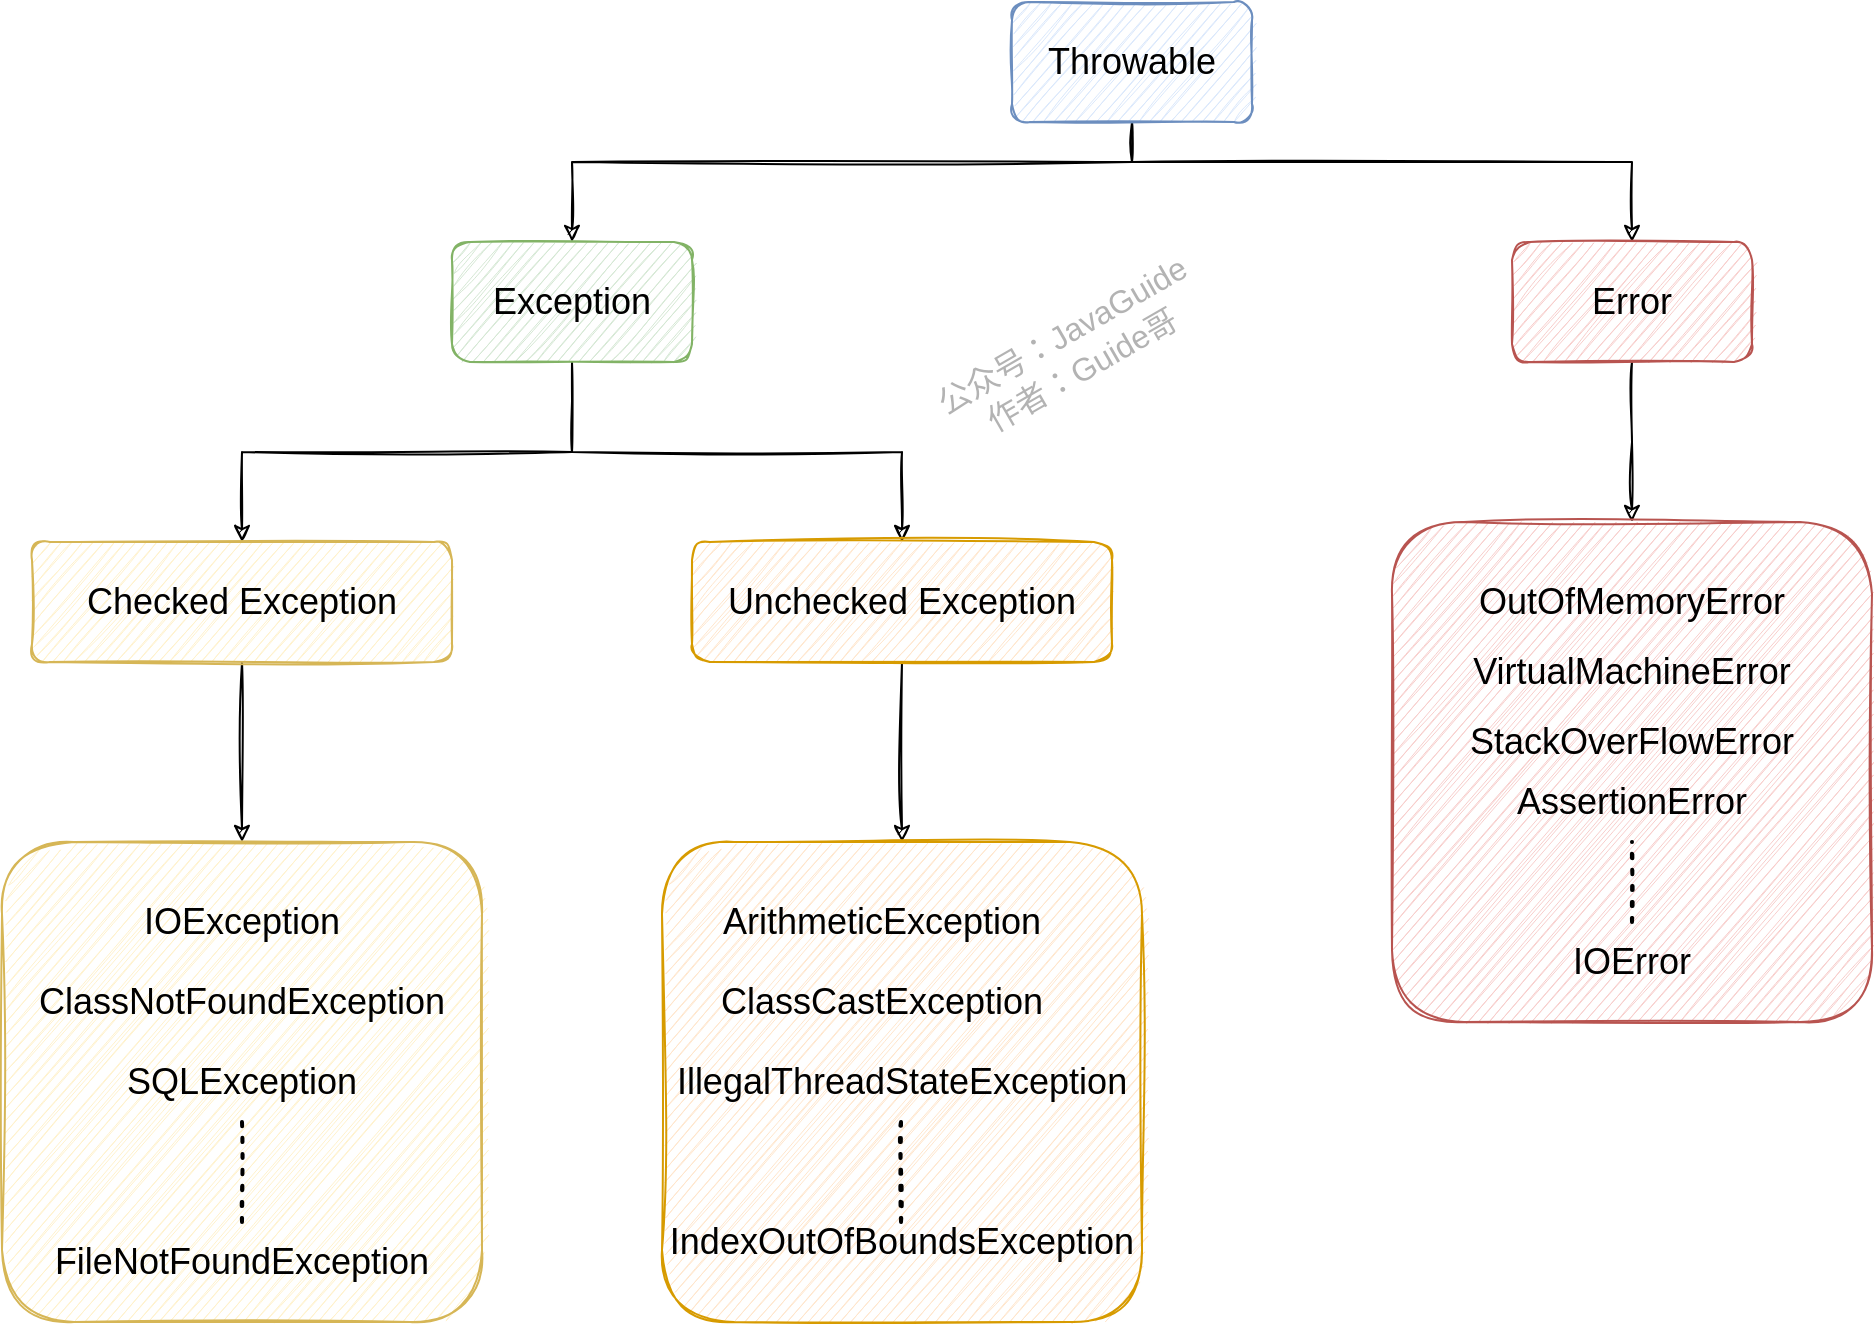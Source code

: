 <mxfile version="13.4.5" type="device"><diagram id="mPrK13Eo7WhzfbSKrwnZ" name="Page-1"><mxGraphModel dx="1755" dy="1031" grid="1" gridSize="10" guides="1" tooltips="1" connect="1" arrows="1" fold="1" page="1" pageScale="1" pageWidth="827" pageHeight="1169" math="0" shadow="0"><root><mxCell id="0"/><mxCell id="1" parent="0"/><mxCell id="fDEiGtnlmnA3LTP3S3EA-4" style="edgeStyle=orthogonalEdgeStyle;rounded=0;orthogonalLoop=1;jettySize=auto;html=1;entryX=0.5;entryY=0;entryDx=0;entryDy=0;fontSize=18;shadow=0;sketch=1;" edge="1" parent="1" source="fDEiGtnlmnA3LTP3S3EA-1" target="fDEiGtnlmnA3LTP3S3EA-2"><mxGeometry relative="1" as="geometry"><Array as="points"><mxPoint x="360" y="320"/><mxPoint x="80" y="320"/></Array></mxGeometry></mxCell><mxCell id="fDEiGtnlmnA3LTP3S3EA-5" style="edgeStyle=orthogonalEdgeStyle;rounded=0;orthogonalLoop=1;jettySize=auto;html=1;fontSize=18;entryX=0.5;entryY=0;entryDx=0;entryDy=0;shadow=0;sketch=1;" edge="1" parent="1" source="fDEiGtnlmnA3LTP3S3EA-1" target="fDEiGtnlmnA3LTP3S3EA-3"><mxGeometry relative="1" as="geometry"><Array as="points"><mxPoint x="360" y="320"/><mxPoint x="610" y="320"/></Array></mxGeometry></mxCell><mxCell id="fDEiGtnlmnA3LTP3S3EA-1" value="Throwable" style="rounded=1;whiteSpace=wrap;html=1;fontSize=18;fillColor=#dae8fc;strokeColor=#6c8ebf;shadow=0;sketch=1;" vertex="1" parent="1"><mxGeometry x="300" y="240" width="120" height="60" as="geometry"/></mxCell><mxCell id="fDEiGtnlmnA3LTP3S3EA-22" style="edgeStyle=orthogonalEdgeStyle;rounded=0;orthogonalLoop=1;jettySize=auto;html=1;fontSize=18;shadow=0;sketch=1;" edge="1" parent="1" source="fDEiGtnlmnA3LTP3S3EA-2" target="fDEiGtnlmnA3LTP3S3EA-20"><mxGeometry relative="1" as="geometry"/></mxCell><mxCell id="fDEiGtnlmnA3LTP3S3EA-23" style="edgeStyle=orthogonalEdgeStyle;rounded=0;orthogonalLoop=1;jettySize=auto;html=1;exitX=0.5;exitY=1;exitDx=0;exitDy=0;fontSize=18;shadow=0;sketch=1;" edge="1" parent="1" source="fDEiGtnlmnA3LTP3S3EA-2" target="fDEiGtnlmnA3LTP3S3EA-21"><mxGeometry relative="1" as="geometry"/></mxCell><mxCell id="fDEiGtnlmnA3LTP3S3EA-2" value="Exception" style="rounded=1;whiteSpace=wrap;html=1;fontSize=18;fillColor=#d5e8d4;strokeColor=#82b366;shadow=0;sketch=1;" vertex="1" parent="1"><mxGeometry x="20" y="360" width="120" height="60" as="geometry"/></mxCell><mxCell id="fDEiGtnlmnA3LTP3S3EA-6" style="edgeStyle=orthogonalEdgeStyle;rounded=0;orthogonalLoop=1;jettySize=auto;html=1;fontSize=18;shadow=0;sketch=1;" edge="1" parent="1" source="fDEiGtnlmnA3LTP3S3EA-3"><mxGeometry relative="1" as="geometry"><mxPoint x="610" y="500" as="targetPoint"/></mxGeometry></mxCell><mxCell id="fDEiGtnlmnA3LTP3S3EA-3" value="Error" style="rounded=1;whiteSpace=wrap;html=1;fontSize=18;fillColor=#f8cecc;strokeColor=#b85450;shadow=0;sketch=1;" vertex="1" parent="1"><mxGeometry x="550" y="360" width="120" height="60" as="geometry"/></mxCell><mxCell id="fDEiGtnlmnA3LTP3S3EA-7" value="" style="rounded=1;whiteSpace=wrap;html=1;fontSize=18;fillColor=#f8cecc;strokeColor=#b85450;shadow=0;sketch=1;" vertex="1" parent="1"><mxGeometry x="490" y="500" width="240" height="250" as="geometry"/></mxCell><mxCell id="fDEiGtnlmnA3LTP3S3EA-9" value="OutOfMemoryError" style="text;html=1;strokeColor=none;fillColor=none;align=center;verticalAlign=middle;whiteSpace=wrap;rounded=0;fontSize=18;shadow=0;sketch=1;" vertex="1" parent="1"><mxGeometry x="515" y="530" width="190" height="20" as="geometry"/></mxCell><mxCell id="fDEiGtnlmnA3LTP3S3EA-10" value="VirtualMachineError" style="text;html=1;strokeColor=none;fillColor=none;align=center;verticalAlign=middle;whiteSpace=wrap;rounded=0;fontSize=18;shadow=0;sketch=1;" vertex="1" parent="1"><mxGeometry x="515" y="565" width="190" height="20" as="geometry"/></mxCell><mxCell id="fDEiGtnlmnA3LTP3S3EA-11" value="StackOverFlowError" style="text;html=1;strokeColor=none;fillColor=none;align=center;verticalAlign=middle;whiteSpace=wrap;rounded=0;fontSize=18;shadow=0;sketch=1;" vertex="1" parent="1"><mxGeometry x="515" y="600" width="190" height="20" as="geometry"/></mxCell><mxCell id="fDEiGtnlmnA3LTP3S3EA-14" value="IOError" style="text;html=1;strokeColor=none;fillColor=none;align=center;verticalAlign=middle;whiteSpace=wrap;rounded=0;fontSize=18;shadow=0;sketch=1;" vertex="1" parent="1"><mxGeometry x="515" y="710" width="190" height="20" as="geometry"/></mxCell><mxCell id="fDEiGtnlmnA3LTP3S3EA-15" value="" style="endArrow=none;dashed=1;html=1;dashPattern=1 3;strokeWidth=2;fontSize=18;shadow=0;sketch=1;" edge="1" parent="1"><mxGeometry width="50" height="50" relative="1" as="geometry"><mxPoint x="610" y="700" as="sourcePoint"/><mxPoint x="610" y="660" as="targetPoint"/></mxGeometry></mxCell><mxCell id="fDEiGtnlmnA3LTP3S3EA-18" value="AssertionError" style="text;html=1;strokeColor=none;fillColor=none;align=center;verticalAlign=middle;whiteSpace=wrap;rounded=0;fontSize=18;shadow=0;sketch=1;" vertex="1" parent="1"><mxGeometry x="515" y="630" width="190" height="20" as="geometry"/></mxCell><mxCell id="fDEiGtnlmnA3LTP3S3EA-45" style="edgeStyle=orthogonalEdgeStyle;rounded=0;orthogonalLoop=1;jettySize=auto;html=1;entryX=0.5;entryY=0;entryDx=0;entryDy=0;fontSize=18;shadow=0;sketch=1;" edge="1" parent="1" source="fDEiGtnlmnA3LTP3S3EA-20" target="fDEiGtnlmnA3LTP3S3EA-25"><mxGeometry relative="1" as="geometry"/></mxCell><mxCell id="fDEiGtnlmnA3LTP3S3EA-20" value="Checked Exception" style="rounded=1;whiteSpace=wrap;html=1;fontSize=18;fillColor=#fff2cc;strokeColor=#d6b656;shadow=0;sketch=1;" vertex="1" parent="1"><mxGeometry x="-190" y="510" width="210" height="60" as="geometry"/></mxCell><mxCell id="fDEiGtnlmnA3LTP3S3EA-44" style="edgeStyle=orthogonalEdgeStyle;rounded=0;orthogonalLoop=1;jettySize=auto;html=1;entryX=0.5;entryY=0;entryDx=0;entryDy=0;fontSize=18;shadow=0;sketch=1;" edge="1" parent="1" source="fDEiGtnlmnA3LTP3S3EA-21" target="fDEiGtnlmnA3LTP3S3EA-26"><mxGeometry relative="1" as="geometry"/></mxCell><mxCell id="fDEiGtnlmnA3LTP3S3EA-21" value="Unchecked Exception" style="rounded=1;whiteSpace=wrap;html=1;fontSize=18;fillColor=#ffe6cc;strokeColor=#d79b00;shadow=0;sketch=1;" vertex="1" parent="1"><mxGeometry x="140" y="510" width="210" height="60" as="geometry"/></mxCell><mxCell id="fDEiGtnlmnA3LTP3S3EA-25" value="" style="rounded=1;whiteSpace=wrap;html=1;fontSize=18;fillColor=#fff2cc;strokeColor=#d6b656;shadow=0;sketch=1;" vertex="1" parent="1"><mxGeometry x="-205" y="660" width="240" height="240" as="geometry"/></mxCell><mxCell id="fDEiGtnlmnA3LTP3S3EA-26" value="" style="rounded=1;whiteSpace=wrap;html=1;fontSize=18;fillColor=#ffe6cc;strokeColor=#d79b00;shadow=0;sketch=1;" vertex="1" parent="1"><mxGeometry x="125" y="660" width="240" height="240" as="geometry"/></mxCell><mxCell id="fDEiGtnlmnA3LTP3S3EA-27" value="IOException" style="text;html=1;strokeColor=none;fillColor=none;align=center;verticalAlign=middle;whiteSpace=wrap;rounded=0;fontSize=18;shadow=0;sketch=1;" vertex="1" parent="1"><mxGeometry x="-180" y="690" width="190" height="20" as="geometry"/></mxCell><mxCell id="fDEiGtnlmnA3LTP3S3EA-28" value="ClassNotFoundException" style="text;html=1;strokeColor=none;fillColor=none;align=center;verticalAlign=middle;whiteSpace=wrap;rounded=0;fontSize=18;shadow=0;sketch=1;" vertex="1" parent="1"><mxGeometry x="-180" y="730" width="190" height="20" as="geometry"/></mxCell><mxCell id="fDEiGtnlmnA3LTP3S3EA-29" value="SQLException" style="text;html=1;strokeColor=none;fillColor=none;align=center;verticalAlign=middle;whiteSpace=wrap;rounded=0;fontSize=18;shadow=0;sketch=1;" vertex="1" parent="1"><mxGeometry x="-180" y="770" width="190" height="20" as="geometry"/></mxCell><mxCell id="fDEiGtnlmnA3LTP3S3EA-30" value="FileNotFoundException" style="text;html=1;strokeColor=none;fillColor=none;align=center;verticalAlign=middle;whiteSpace=wrap;rounded=0;fontSize=18;shadow=0;sketch=1;" vertex="1" parent="1"><mxGeometry x="-180" y="860" width="190" height="20" as="geometry"/></mxCell><mxCell id="fDEiGtnlmnA3LTP3S3EA-33" value="" style="endArrow=none;dashed=1;html=1;dashPattern=1 3;strokeWidth=2;fontSize=18;shadow=0;sketch=1;" edge="1" parent="1"><mxGeometry width="50" height="50" relative="1" as="geometry"><mxPoint x="-85" y="850" as="sourcePoint"/><mxPoint x="-85" y="800" as="targetPoint"/></mxGeometry></mxCell><mxCell id="fDEiGtnlmnA3LTP3S3EA-34" value="ArithmeticException" style="text;html=1;strokeColor=none;fillColor=none;align=center;verticalAlign=middle;whiteSpace=wrap;rounded=0;fontSize=18;shadow=0;sketch=1;" vertex="1" parent="1"><mxGeometry x="140" y="690" width="190" height="20" as="geometry"/></mxCell><mxCell id="fDEiGtnlmnA3LTP3S3EA-35" value="ClassCastException" style="text;html=1;strokeColor=none;fillColor=none;align=center;verticalAlign=middle;whiteSpace=wrap;rounded=0;fontSize=18;shadow=0;sketch=1;" vertex="1" parent="1"><mxGeometry x="140" y="730" width="190" height="20" as="geometry"/></mxCell><mxCell id="fDEiGtnlmnA3LTP3S3EA-36" value="IllegalThreadStateException" style="text;html=1;strokeColor=none;fillColor=none;align=center;verticalAlign=middle;whiteSpace=wrap;rounded=0;fontSize=18;shadow=0;sketch=1;" vertex="1" parent="1"><mxGeometry x="150" y="770" width="190" height="20" as="geometry"/></mxCell><mxCell id="fDEiGtnlmnA3LTP3S3EA-39" value="IndexOutOfBoundsException" style="text;html=1;strokeColor=none;fillColor=none;align=center;verticalAlign=middle;whiteSpace=wrap;rounded=0;fontSize=18;shadow=0;sketch=1;" vertex="1" parent="1"><mxGeometry x="150" y="850" width="190" height="20" as="geometry"/></mxCell><mxCell id="fDEiGtnlmnA3LTP3S3EA-42" value="" style="endArrow=none;dashed=1;html=1;dashPattern=1 3;strokeWidth=2;fontSize=18;shadow=0;sketch=1;" edge="1" parent="1"><mxGeometry width="50" height="50" relative="1" as="geometry"><mxPoint x="244.5" y="850" as="sourcePoint"/><mxPoint x="244.5" y="800" as="targetPoint"/></mxGeometry></mxCell><mxCell id="fDEiGtnlmnA3LTP3S3EA-46" value="公众号：JavaGuide&lt;br style=&quot;font-size: 16px;&quot;&gt;作者：Guide哥" style="text;html=1;strokeColor=none;fillColor=none;align=center;verticalAlign=middle;whiteSpace=wrap;rounded=0;labelBackgroundColor=none;fontSize=16;fontColor=#B3B3B3;rotation=-30;sketch=1;" vertex="1" parent="1"><mxGeometry x="240" y="410" width="180" height="10" as="geometry"/></mxCell></root></mxGraphModel></diagram></mxfile>